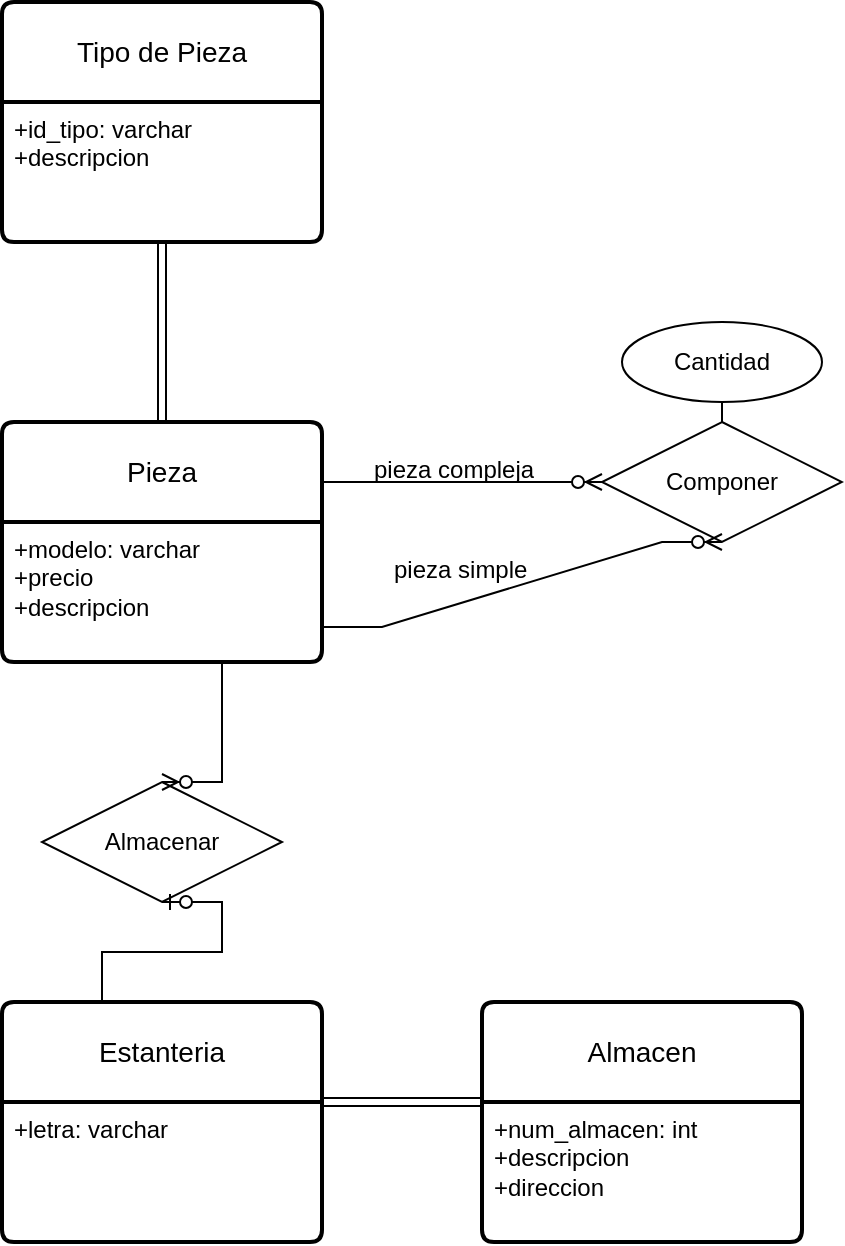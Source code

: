<mxfile version="22.0.4" type="github">
  <diagram id="R2lEEEUBdFMjLlhIrx00" name="Page-1">
    <mxGraphModel dx="1290" dy="1674" grid="1" gridSize="10" guides="1" tooltips="1" connect="1" arrows="1" fold="1" page="1" pageScale="1" pageWidth="850" pageHeight="1100" math="0" shadow="0" extFonts="Permanent Marker^https://fonts.googleapis.com/css?family=Permanent+Marker">
      <root>
        <mxCell id="0" />
        <mxCell id="1" parent="0" />
        <mxCell id="CkNiLpnLs1v-qGP9SVCa-1" value="Tipo de Pieza" style="swimlane;childLayout=stackLayout;horizontal=1;startSize=50;horizontalStack=0;rounded=1;fontSize=14;fontStyle=0;strokeWidth=2;resizeParent=0;resizeLast=1;shadow=0;dashed=0;align=center;arcSize=4;whiteSpace=wrap;html=1;" parent="1" vertex="1">
          <mxGeometry x="160" y="-130" width="160" height="120" as="geometry" />
        </mxCell>
        <mxCell id="CkNiLpnLs1v-qGP9SVCa-2" value="+id_tipo: varchar&lt;br&gt;+descripcion" style="align=left;strokeColor=none;fillColor=none;spacingLeft=4;fontSize=12;verticalAlign=top;resizable=0;rotatable=0;part=1;html=1;" parent="CkNiLpnLs1v-qGP9SVCa-1" vertex="1">
          <mxGeometry y="50" width="160" height="70" as="geometry" />
        </mxCell>
        <mxCell id="KpDHvRkdpocZH4DY-AaO-1" value="Pieza" style="swimlane;childLayout=stackLayout;horizontal=1;startSize=50;horizontalStack=0;rounded=1;fontSize=14;fontStyle=0;strokeWidth=2;resizeParent=0;resizeLast=1;shadow=0;dashed=0;align=center;arcSize=4;whiteSpace=wrap;html=1;" vertex="1" parent="1">
          <mxGeometry x="160" y="80" width="160" height="120" as="geometry" />
        </mxCell>
        <mxCell id="KpDHvRkdpocZH4DY-AaO-2" value="+modelo: varchar&lt;br&gt;+precio&lt;br&gt;+descripcion" style="align=left;strokeColor=none;fillColor=none;spacingLeft=4;fontSize=12;verticalAlign=top;resizable=0;rotatable=0;part=1;html=1;" vertex="1" parent="KpDHvRkdpocZH4DY-AaO-1">
          <mxGeometry y="50" width="160" height="70" as="geometry" />
        </mxCell>
        <mxCell id="KpDHvRkdpocZH4DY-AaO-3" value="Estanteria" style="swimlane;childLayout=stackLayout;horizontal=1;startSize=50;horizontalStack=0;rounded=1;fontSize=14;fontStyle=0;strokeWidth=2;resizeParent=0;resizeLast=1;shadow=0;dashed=0;align=center;arcSize=4;whiteSpace=wrap;html=1;" vertex="1" parent="1">
          <mxGeometry x="160" y="370" width="160" height="120" as="geometry" />
        </mxCell>
        <mxCell id="KpDHvRkdpocZH4DY-AaO-4" value="+letra: varchar" style="align=left;strokeColor=none;fillColor=none;spacingLeft=4;fontSize=12;verticalAlign=top;resizable=0;rotatable=0;part=1;html=1;" vertex="1" parent="KpDHvRkdpocZH4DY-AaO-3">
          <mxGeometry y="50" width="160" height="70" as="geometry" />
        </mxCell>
        <mxCell id="KpDHvRkdpocZH4DY-AaO-7" value="Componer" style="shape=rhombus;perimeter=rhombusPerimeter;whiteSpace=wrap;html=1;align=center;" vertex="1" parent="1">
          <mxGeometry x="460" y="80" width="120" height="60" as="geometry" />
        </mxCell>
        <mxCell id="KpDHvRkdpocZH4DY-AaO-8" value="Cantidad" style="ellipse;whiteSpace=wrap;html=1;align=center;" vertex="1" parent="1">
          <mxGeometry x="470" y="30" width="100" height="40" as="geometry" />
        </mxCell>
        <mxCell id="KpDHvRkdpocZH4DY-AaO-10" value="Almacenar" style="shape=rhombus;perimeter=rhombusPerimeter;whiteSpace=wrap;html=1;align=center;" vertex="1" parent="1">
          <mxGeometry x="180" y="260" width="120" height="60" as="geometry" />
        </mxCell>
        <mxCell id="KpDHvRkdpocZH4DY-AaO-11" value="Almacen" style="swimlane;childLayout=stackLayout;horizontal=1;startSize=50;horizontalStack=0;rounded=1;fontSize=14;fontStyle=0;strokeWidth=2;resizeParent=0;resizeLast=1;shadow=0;dashed=0;align=center;arcSize=4;whiteSpace=wrap;html=1;" vertex="1" parent="1">
          <mxGeometry x="400" y="370" width="160" height="120" as="geometry" />
        </mxCell>
        <mxCell id="KpDHvRkdpocZH4DY-AaO-12" value="+num_almacen: int&lt;br&gt;+descripcion&lt;br&gt;+direccion" style="align=left;strokeColor=none;fillColor=none;spacingLeft=4;fontSize=12;verticalAlign=top;resizable=0;rotatable=0;part=1;html=1;" vertex="1" parent="KpDHvRkdpocZH4DY-AaO-11">
          <mxGeometry y="50" width="160" height="70" as="geometry" />
        </mxCell>
        <mxCell id="KpDHvRkdpocZH4DY-AaO-13" value="" style="shape=link;html=1;rounded=0;exitX=1;exitY=0;exitDx=0;exitDy=0;entryX=0;entryY=0;entryDx=0;entryDy=0;" edge="1" parent="1" source="KpDHvRkdpocZH4DY-AaO-4" target="KpDHvRkdpocZH4DY-AaO-12">
          <mxGeometry width="100" relative="1" as="geometry">
            <mxPoint x="310" y="420" as="sourcePoint" />
            <mxPoint x="410" y="420" as="targetPoint" />
          </mxGeometry>
        </mxCell>
        <mxCell id="KpDHvRkdpocZH4DY-AaO-14" value="" style="edgeStyle=entityRelationEdgeStyle;fontSize=12;html=1;endArrow=ERzeroToOne;endFill=1;rounded=0;exitX=0.5;exitY=0;exitDx=0;exitDy=0;entryX=0.5;entryY=1;entryDx=0;entryDy=0;" edge="1" parent="1" source="KpDHvRkdpocZH4DY-AaO-3" target="KpDHvRkdpocZH4DY-AaO-10">
          <mxGeometry width="100" height="100" relative="1" as="geometry">
            <mxPoint x="260" y="350" as="sourcePoint" />
            <mxPoint x="360" y="250" as="targetPoint" />
          </mxGeometry>
        </mxCell>
        <mxCell id="KpDHvRkdpocZH4DY-AaO-15" value="" style="edgeStyle=entityRelationEdgeStyle;fontSize=12;html=1;endArrow=ERzeroToMany;endFill=1;rounded=0;exitX=0.5;exitY=1;exitDx=0;exitDy=0;entryX=0.5;entryY=0;entryDx=0;entryDy=0;" edge="1" parent="1" source="KpDHvRkdpocZH4DY-AaO-2" target="KpDHvRkdpocZH4DY-AaO-10">
          <mxGeometry width="100" height="100" relative="1" as="geometry">
            <mxPoint x="360" y="270" as="sourcePoint" />
            <mxPoint x="460" y="170" as="targetPoint" />
          </mxGeometry>
        </mxCell>
        <mxCell id="KpDHvRkdpocZH4DY-AaO-16" value="" style="endArrow=none;html=1;rounded=0;entryX=0.5;entryY=1;entryDx=0;entryDy=0;exitX=0.5;exitY=0;exitDx=0;exitDy=0;" edge="1" parent="1" source="KpDHvRkdpocZH4DY-AaO-7" target="KpDHvRkdpocZH4DY-AaO-8">
          <mxGeometry relative="1" as="geometry">
            <mxPoint x="240" y="230" as="sourcePoint" />
            <mxPoint x="400" y="230" as="targetPoint" />
          </mxGeometry>
        </mxCell>
        <mxCell id="KpDHvRkdpocZH4DY-AaO-18" value="" style="edgeStyle=entityRelationEdgeStyle;fontSize=12;html=1;endArrow=ERzeroToMany;endFill=1;rounded=0;exitX=1;exitY=0.25;exitDx=0;exitDy=0;entryX=0;entryY=0.5;entryDx=0;entryDy=0;" edge="1" parent="1" source="KpDHvRkdpocZH4DY-AaO-1" target="KpDHvRkdpocZH4DY-AaO-7">
          <mxGeometry width="100" height="100" relative="1" as="geometry">
            <mxPoint x="330" y="120" as="sourcePoint" />
            <mxPoint x="430" y="20" as="targetPoint" />
          </mxGeometry>
        </mxCell>
        <mxCell id="KpDHvRkdpocZH4DY-AaO-20" value="pieza compleja" style="text;strokeColor=none;fillColor=none;spacingLeft=4;spacingRight=4;overflow=hidden;rotatable=0;points=[[0,0.5],[1,0.5]];portConstraint=eastwest;fontSize=12;whiteSpace=wrap;html=1;" vertex="1" parent="1">
          <mxGeometry x="340" y="90" width="110" height="30" as="geometry" />
        </mxCell>
        <mxCell id="KpDHvRkdpocZH4DY-AaO-21" value="" style="edgeStyle=entityRelationEdgeStyle;fontSize=12;html=1;endArrow=ERzeroToMany;endFill=1;rounded=0;entryX=0.5;entryY=1;entryDx=0;entryDy=0;exitX=1;exitY=0.75;exitDx=0;exitDy=0;" edge="1" parent="1" source="KpDHvRkdpocZH4DY-AaO-2" target="KpDHvRkdpocZH4DY-AaO-7">
          <mxGeometry width="100" height="100" relative="1" as="geometry">
            <mxPoint x="340" y="240" as="sourcePoint" />
            <mxPoint x="440" y="140" as="targetPoint" />
          </mxGeometry>
        </mxCell>
        <mxCell id="KpDHvRkdpocZH4DY-AaO-22" value="pieza simple" style="text;strokeColor=none;fillColor=none;spacingLeft=4;spacingRight=4;overflow=hidden;rotatable=0;points=[[0,0.5],[1,0.5]];portConstraint=eastwest;fontSize=12;whiteSpace=wrap;html=1;" vertex="1" parent="1">
          <mxGeometry x="350" y="140" width="110" height="30" as="geometry" />
        </mxCell>
        <mxCell id="KpDHvRkdpocZH4DY-AaO-23" value="" style="shape=link;html=1;rounded=0;exitX=0.5;exitY=1;exitDx=0;exitDy=0;entryX=0.5;entryY=0;entryDx=0;entryDy=0;" edge="1" parent="1" source="CkNiLpnLs1v-qGP9SVCa-2" target="KpDHvRkdpocZH4DY-AaO-1">
          <mxGeometry width="100" relative="1" as="geometry">
            <mxPoint x="330" y="430" as="sourcePoint" />
            <mxPoint x="410" y="430" as="targetPoint" />
          </mxGeometry>
        </mxCell>
      </root>
    </mxGraphModel>
  </diagram>
</mxfile>
